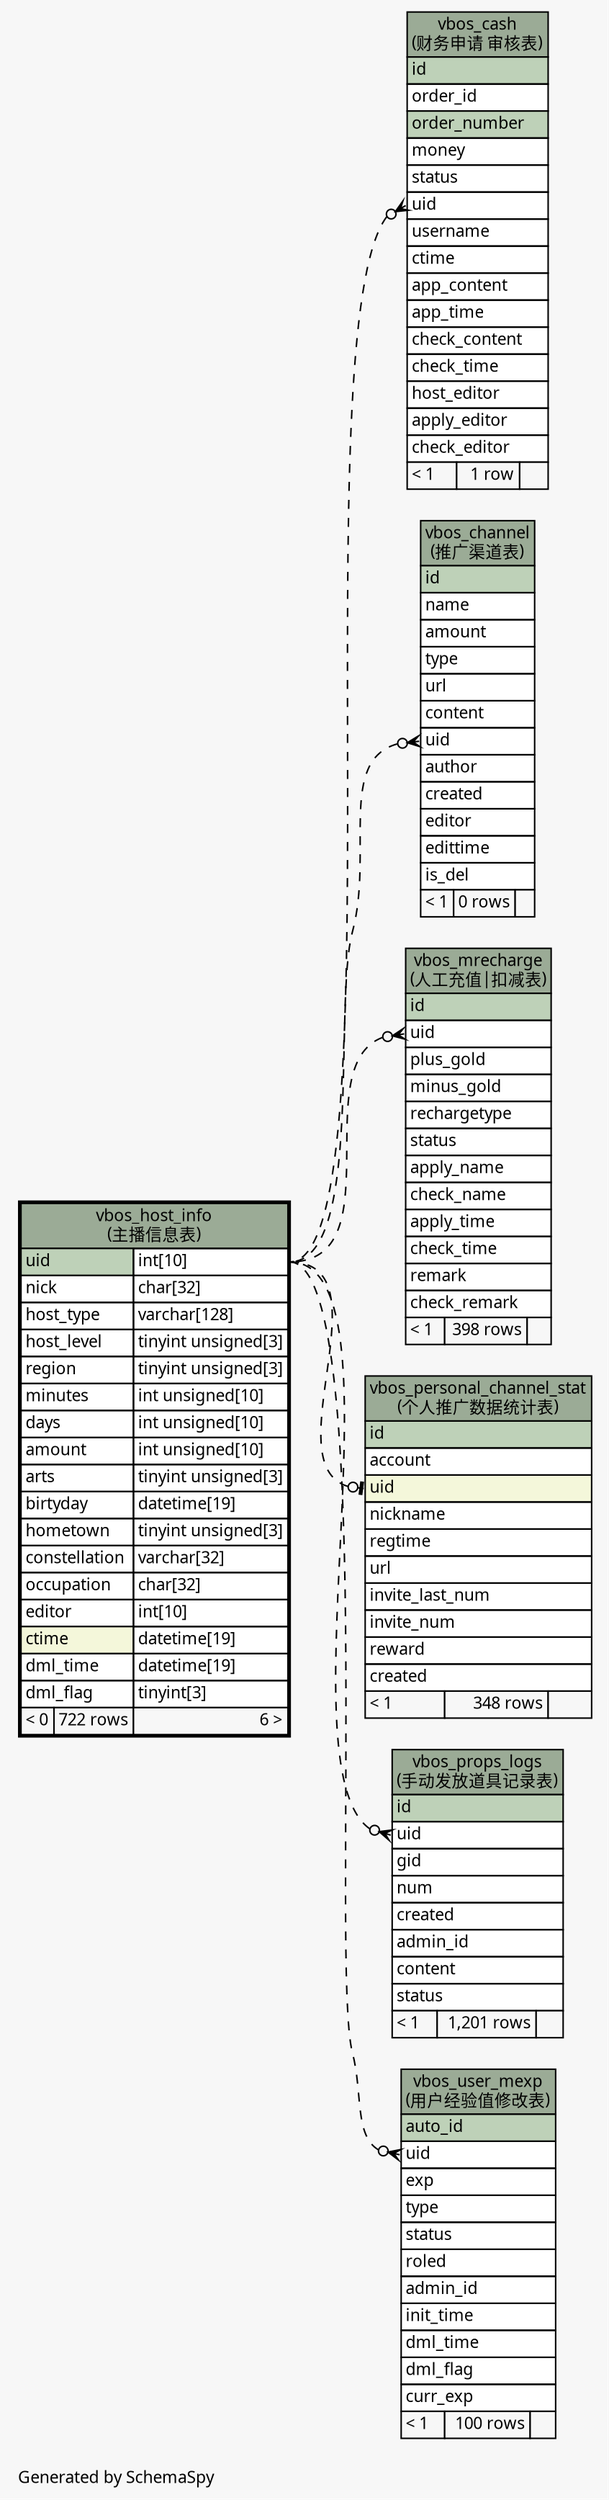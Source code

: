 // dot 2.26.0 on Linux 2.6.32-504.3.3.el6.x86_64
// SchemaSpy rev Unknown
digraph "impliedTwoDegreesRelationshipsDiagram" {
  graph [
    rankdir="RL"
    bgcolor="#f7f7f7"
    label="\nGenerated by SchemaSpy"
    labeljust="l"
    nodesep="0.18"
    ranksep="0.46"
    fontname="Microsoft YaHei"
    fontsize="11"
  ];
  node [
    fontname="Microsoft YaHei"
    fontsize="11"
    shape="plaintext"
  ];
  edge [
    arrowsize="0.8"
  ];
  "vbos_cash":"uid":w -> "vbos_host_info":"uid.type":e [arrowhead=none dir=back arrowtail=crowodot style=dashed];
  "vbos_channel":"uid":w -> "vbos_host_info":"uid.type":e [arrowhead=none dir=back arrowtail=crowodot style=dashed];
  "vbos_mrecharge":"uid":w -> "vbos_host_info":"uid.type":e [arrowhead=none dir=back arrowtail=crowodot style=dashed];
  "vbos_personal_channel_stat":"uid":w -> "vbos_host_info":"uid.type":e [arrowhead=none dir=back arrowtail=teeodot style=dashed];
  "vbos_props_logs":"uid":w -> "vbos_host_info":"uid.type":e [arrowhead=none dir=back arrowtail=crowodot style=dashed];
  "vbos_user_mexp":"uid":w -> "vbos_host_info":"uid.type":e [arrowhead=none dir=back arrowtail=crowodot style=dashed];
  "vbos_cash" [
    label=<
    <TABLE BORDER="0" CELLBORDER="1" CELLSPACING="0" BGCOLOR="#ffffff">
      <TR><TD COLSPAN="3" BGCOLOR="#9bab96" ALIGN="CENTER">vbos_cash<br/>(财务申请 审核表)</TD></TR>
      <TR><TD PORT="id" COLSPAN="3" BGCOLOR="#bed1b8" ALIGN="LEFT">id</TD></TR>
      <TR><TD PORT="order_id" COLSPAN="3" ALIGN="LEFT">order_id</TD></TR>
      <TR><TD PORT="order_number" COLSPAN="3" BGCOLOR="#bed1b8" ALIGN="LEFT">order_number</TD></TR>
      <TR><TD PORT="money" COLSPAN="3" ALIGN="LEFT">money</TD></TR>
      <TR><TD PORT="status" COLSPAN="3" ALIGN="LEFT">status</TD></TR>
      <TR><TD PORT="uid" COLSPAN="3" ALIGN="LEFT">uid</TD></TR>
      <TR><TD PORT="username" COLSPAN="3" ALIGN="LEFT">username</TD></TR>
      <TR><TD PORT="ctime" COLSPAN="3" ALIGN="LEFT">ctime</TD></TR>
      <TR><TD PORT="app_content" COLSPAN="3" ALIGN="LEFT">app_content</TD></TR>
      <TR><TD PORT="app_time" COLSPAN="3" ALIGN="LEFT">app_time</TD></TR>
      <TR><TD PORT="check_content" COLSPAN="3" ALIGN="LEFT">check_content</TD></TR>
      <TR><TD PORT="check_time" COLSPAN="3" ALIGN="LEFT">check_time</TD></TR>
      <TR><TD PORT="host_editor" COLSPAN="3" ALIGN="LEFT">host_editor</TD></TR>
      <TR><TD PORT="apply_editor" COLSPAN="3" ALIGN="LEFT">apply_editor</TD></TR>
      <TR><TD PORT="check_editor" COLSPAN="3" ALIGN="LEFT">check_editor</TD></TR>
      <TR><TD ALIGN="LEFT" BGCOLOR="#f7f7f7">&lt; 1</TD><TD ALIGN="RIGHT" BGCOLOR="#f7f7f7">1 row</TD><TD ALIGN="RIGHT" BGCOLOR="#f7f7f7">  </TD></TR>
    </TABLE>>
    URL="vbos_cash.html"
    tooltip="vbos_cash"
  ];
  "vbos_channel" [
    label=<
    <TABLE BORDER="0" CELLBORDER="1" CELLSPACING="0" BGCOLOR="#ffffff">
      <TR><TD COLSPAN="3" BGCOLOR="#9bab96" ALIGN="CENTER">vbos_channel<br/>(推广渠道表)</TD></TR>
      <TR><TD PORT="id" COLSPAN="3" BGCOLOR="#bed1b8" ALIGN="LEFT">id</TD></TR>
      <TR><TD PORT="name" COLSPAN="3" ALIGN="LEFT">name</TD></TR>
      <TR><TD PORT="amount" COLSPAN="3" ALIGN="LEFT">amount</TD></TR>
      <TR><TD PORT="type" COLSPAN="3" ALIGN="LEFT">type</TD></TR>
      <TR><TD PORT="url" COLSPAN="3" ALIGN="LEFT">url</TD></TR>
      <TR><TD PORT="content" COLSPAN="3" ALIGN="LEFT">content</TD></TR>
      <TR><TD PORT="uid" COLSPAN="3" ALIGN="LEFT">uid</TD></TR>
      <TR><TD PORT="author" COLSPAN="3" ALIGN="LEFT">author</TD></TR>
      <TR><TD PORT="created" COLSPAN="3" ALIGN="LEFT">created</TD></TR>
      <TR><TD PORT="editor" COLSPAN="3" ALIGN="LEFT">editor</TD></TR>
      <TR><TD PORT="edittime" COLSPAN="3" ALIGN="LEFT">edittime</TD></TR>
      <TR><TD PORT="is_del" COLSPAN="3" ALIGN="LEFT">is_del</TD></TR>
      <TR><TD ALIGN="LEFT" BGCOLOR="#f7f7f7">&lt; 1</TD><TD ALIGN="RIGHT" BGCOLOR="#f7f7f7">0 rows</TD><TD ALIGN="RIGHT" BGCOLOR="#f7f7f7">  </TD></TR>
    </TABLE>>
    URL="vbos_channel.html"
    tooltip="vbos_channel"
  ];
  "vbos_host_info" [
    label=<
    <TABLE BORDER="2" CELLBORDER="1" CELLSPACING="0" BGCOLOR="#ffffff">
      <TR><TD COLSPAN="3" BGCOLOR="#9bab96" ALIGN="CENTER">vbos_host_info<br/>(主播信息表)</TD></TR>
      <TR><TD PORT="uid" COLSPAN="2" BGCOLOR="#bed1b8" ALIGN="LEFT">uid</TD><TD PORT="uid.type" ALIGN="LEFT">int[10]</TD></TR>
      <TR><TD PORT="nick" COLSPAN="2" ALIGN="LEFT">nick</TD><TD PORT="nick.type" ALIGN="LEFT">char[32]</TD></TR>
      <TR><TD PORT="host_type" COLSPAN="2" ALIGN="LEFT">host_type</TD><TD PORT="host_type.type" ALIGN="LEFT">varchar[128]</TD></TR>
      <TR><TD PORT="host_level" COLSPAN="2" ALIGN="LEFT">host_level</TD><TD PORT="host_level.type" ALIGN="LEFT">tinyint unsigned[3]</TD></TR>
      <TR><TD PORT="region" COLSPAN="2" ALIGN="LEFT">region</TD><TD PORT="region.type" ALIGN="LEFT">tinyint unsigned[3]</TD></TR>
      <TR><TD PORT="minutes" COLSPAN="2" ALIGN="LEFT">minutes</TD><TD PORT="minutes.type" ALIGN="LEFT">int unsigned[10]</TD></TR>
      <TR><TD PORT="days" COLSPAN="2" ALIGN="LEFT">days</TD><TD PORT="days.type" ALIGN="LEFT">int unsigned[10]</TD></TR>
      <TR><TD PORT="amount" COLSPAN="2" ALIGN="LEFT">amount</TD><TD PORT="amount.type" ALIGN="LEFT">int unsigned[10]</TD></TR>
      <TR><TD PORT="arts" COLSPAN="2" ALIGN="LEFT">arts</TD><TD PORT="arts.type" ALIGN="LEFT">tinyint unsigned[3]</TD></TR>
      <TR><TD PORT="birtyday" COLSPAN="2" ALIGN="LEFT">birtyday</TD><TD PORT="birtyday.type" ALIGN="LEFT">datetime[19]</TD></TR>
      <TR><TD PORT="hometown" COLSPAN="2" ALIGN="LEFT">hometown</TD><TD PORT="hometown.type" ALIGN="LEFT">tinyint unsigned[3]</TD></TR>
      <TR><TD PORT="constellation" COLSPAN="2" ALIGN="LEFT">constellation</TD><TD PORT="constellation.type" ALIGN="LEFT">varchar[32]</TD></TR>
      <TR><TD PORT="occupation" COLSPAN="2" ALIGN="LEFT">occupation</TD><TD PORT="occupation.type" ALIGN="LEFT">char[32]</TD></TR>
      <TR><TD PORT="editor" COLSPAN="2" ALIGN="LEFT">editor</TD><TD PORT="editor.type" ALIGN="LEFT">int[10]</TD></TR>
      <TR><TD PORT="ctime" COLSPAN="2" BGCOLOR="#f4f7da" ALIGN="LEFT">ctime</TD><TD PORT="ctime.type" ALIGN="LEFT">datetime[19]</TD></TR>
      <TR><TD PORT="dml_time" COLSPAN="2" ALIGN="LEFT">dml_time</TD><TD PORT="dml_time.type" ALIGN="LEFT">datetime[19]</TD></TR>
      <TR><TD PORT="dml_flag" COLSPAN="2" ALIGN="LEFT">dml_flag</TD><TD PORT="dml_flag.type" ALIGN="LEFT">tinyint[3]</TD></TR>
      <TR><TD ALIGN="LEFT" BGCOLOR="#f7f7f7">&lt; 0</TD><TD ALIGN="RIGHT" BGCOLOR="#f7f7f7">722 rows</TD><TD ALIGN="RIGHT" BGCOLOR="#f7f7f7">6 &gt;</TD></TR>
    </TABLE>>
    URL="vbos_host_info.html"
    tooltip="vbos_host_info"
  ];
  "vbos_mrecharge" [
    label=<
    <TABLE BORDER="0" CELLBORDER="1" CELLSPACING="0" BGCOLOR="#ffffff">
      <TR><TD COLSPAN="3" BGCOLOR="#9bab96" ALIGN="CENTER">vbos_mrecharge<br/>(人工充值|扣减表)</TD></TR>
      <TR><TD PORT="id" COLSPAN="3" BGCOLOR="#bed1b8" ALIGN="LEFT">id</TD></TR>
      <TR><TD PORT="uid" COLSPAN="3" ALIGN="LEFT">uid</TD></TR>
      <TR><TD PORT="plus_gold" COLSPAN="3" ALIGN="LEFT">plus_gold</TD></TR>
      <TR><TD PORT="minus_gold" COLSPAN="3" ALIGN="LEFT">minus_gold</TD></TR>
      <TR><TD PORT="rechargetype" COLSPAN="3" ALIGN="LEFT">rechargetype</TD></TR>
      <TR><TD PORT="status" COLSPAN="3" ALIGN="LEFT">status</TD></TR>
      <TR><TD PORT="apply_name" COLSPAN="3" ALIGN="LEFT">apply_name</TD></TR>
      <TR><TD PORT="check_name" COLSPAN="3" ALIGN="LEFT">check_name</TD></TR>
      <TR><TD PORT="apply_time" COLSPAN="3" ALIGN="LEFT">apply_time</TD></TR>
      <TR><TD PORT="check_time" COLSPAN="3" ALIGN="LEFT">check_time</TD></TR>
      <TR><TD PORT="remark" COLSPAN="3" ALIGN="LEFT">remark</TD></TR>
      <TR><TD PORT="check_remark" COLSPAN="3" ALIGN="LEFT">check_remark</TD></TR>
      <TR><TD ALIGN="LEFT" BGCOLOR="#f7f7f7">&lt; 1</TD><TD ALIGN="RIGHT" BGCOLOR="#f7f7f7">398 rows</TD><TD ALIGN="RIGHT" BGCOLOR="#f7f7f7">  </TD></TR>
    </TABLE>>
    URL="vbos_mrecharge.html"
    tooltip="vbos_mrecharge"
  ];
  "vbos_personal_channel_stat" [
    label=<
    <TABLE BORDER="0" CELLBORDER="1" CELLSPACING="0" BGCOLOR="#ffffff">
      <TR><TD COLSPAN="3" BGCOLOR="#9bab96" ALIGN="CENTER">vbos_personal_channel_stat<br/>(个人推广数据统计表)</TD></TR>
      <TR><TD PORT="id" COLSPAN="3" BGCOLOR="#bed1b8" ALIGN="LEFT">id</TD></TR>
      <TR><TD PORT="account" COLSPAN="3" ALIGN="LEFT">account</TD></TR>
      <TR><TD PORT="uid" COLSPAN="3" BGCOLOR="#f4f7da" ALIGN="LEFT">uid</TD></TR>
      <TR><TD PORT="nickname" COLSPAN="3" ALIGN="LEFT">nickname</TD></TR>
      <TR><TD PORT="regtime" COLSPAN="3" ALIGN="LEFT">regtime</TD></TR>
      <TR><TD PORT="url" COLSPAN="3" ALIGN="LEFT">url</TD></TR>
      <TR><TD PORT="invite_last_num" COLSPAN="3" ALIGN="LEFT">invite_last_num</TD></TR>
      <TR><TD PORT="invite_num" COLSPAN="3" ALIGN="LEFT">invite_num</TD></TR>
      <TR><TD PORT="reward" COLSPAN="3" ALIGN="LEFT">reward</TD></TR>
      <TR><TD PORT="created" COLSPAN="3" ALIGN="LEFT">created</TD></TR>
      <TR><TD ALIGN="LEFT" BGCOLOR="#f7f7f7">&lt; 1</TD><TD ALIGN="RIGHT" BGCOLOR="#f7f7f7">348 rows</TD><TD ALIGN="RIGHT" BGCOLOR="#f7f7f7">  </TD></TR>
    </TABLE>>
    URL="vbos_personal_channel_stat.html"
    tooltip="vbos_personal_channel_stat"
  ];
  "vbos_props_logs" [
    label=<
    <TABLE BORDER="0" CELLBORDER="1" CELLSPACING="0" BGCOLOR="#ffffff">
      <TR><TD COLSPAN="3" BGCOLOR="#9bab96" ALIGN="CENTER">vbos_props_logs<br/>(手动发放道具记录表)</TD></TR>
      <TR><TD PORT="id" COLSPAN="3" BGCOLOR="#bed1b8" ALIGN="LEFT">id</TD></TR>
      <TR><TD PORT="uid" COLSPAN="3" ALIGN="LEFT">uid</TD></TR>
      <TR><TD PORT="gid" COLSPAN="3" ALIGN="LEFT">gid</TD></TR>
      <TR><TD PORT="num" COLSPAN="3" ALIGN="LEFT">num</TD></TR>
      <TR><TD PORT="created" COLSPAN="3" ALIGN="LEFT">created</TD></TR>
      <TR><TD PORT="admin_id" COLSPAN="3" ALIGN="LEFT">admin_id</TD></TR>
      <TR><TD PORT="content" COLSPAN="3" ALIGN="LEFT">content</TD></TR>
      <TR><TD PORT="status" COLSPAN="3" ALIGN="LEFT">status</TD></TR>
      <TR><TD ALIGN="LEFT" BGCOLOR="#f7f7f7">&lt; 1</TD><TD ALIGN="RIGHT" BGCOLOR="#f7f7f7">1,201 rows</TD><TD ALIGN="RIGHT" BGCOLOR="#f7f7f7">  </TD></TR>
    </TABLE>>
    URL="vbos_props_logs.html"
    tooltip="vbos_props_logs"
  ];
  "vbos_user_mexp" [
    label=<
    <TABLE BORDER="0" CELLBORDER="1" CELLSPACING="0" BGCOLOR="#ffffff">
      <TR><TD COLSPAN="3" BGCOLOR="#9bab96" ALIGN="CENTER">vbos_user_mexp<br/>(用户经验值修改表)</TD></TR>
      <TR><TD PORT="auto_id" COLSPAN="3" BGCOLOR="#bed1b8" ALIGN="LEFT">auto_id</TD></TR>
      <TR><TD PORT="uid" COLSPAN="3" ALIGN="LEFT">uid</TD></TR>
      <TR><TD PORT="exp" COLSPAN="3" ALIGN="LEFT">exp</TD></TR>
      <TR><TD PORT="type" COLSPAN="3" ALIGN="LEFT">type</TD></TR>
      <TR><TD PORT="status" COLSPAN="3" ALIGN="LEFT">status</TD></TR>
      <TR><TD PORT="roled" COLSPAN="3" ALIGN="LEFT">roled</TD></TR>
      <TR><TD PORT="admin_id" COLSPAN="3" ALIGN="LEFT">admin_id</TD></TR>
      <TR><TD PORT="init_time" COLSPAN="3" ALIGN="LEFT">init_time</TD></TR>
      <TR><TD PORT="dml_time" COLSPAN="3" ALIGN="LEFT">dml_time</TD></TR>
      <TR><TD PORT="dml_flag" COLSPAN="3" ALIGN="LEFT">dml_flag</TD></TR>
      <TR><TD PORT="curr_exp" COLSPAN="3" ALIGN="LEFT">curr_exp</TD></TR>
      <TR><TD ALIGN="LEFT" BGCOLOR="#f7f7f7">&lt; 1</TD><TD ALIGN="RIGHT" BGCOLOR="#f7f7f7">100 rows</TD><TD ALIGN="RIGHT" BGCOLOR="#f7f7f7">  </TD></TR>
    </TABLE>>
    URL="vbos_user_mexp.html"
    tooltip="vbos_user_mexp"
  ];
}
